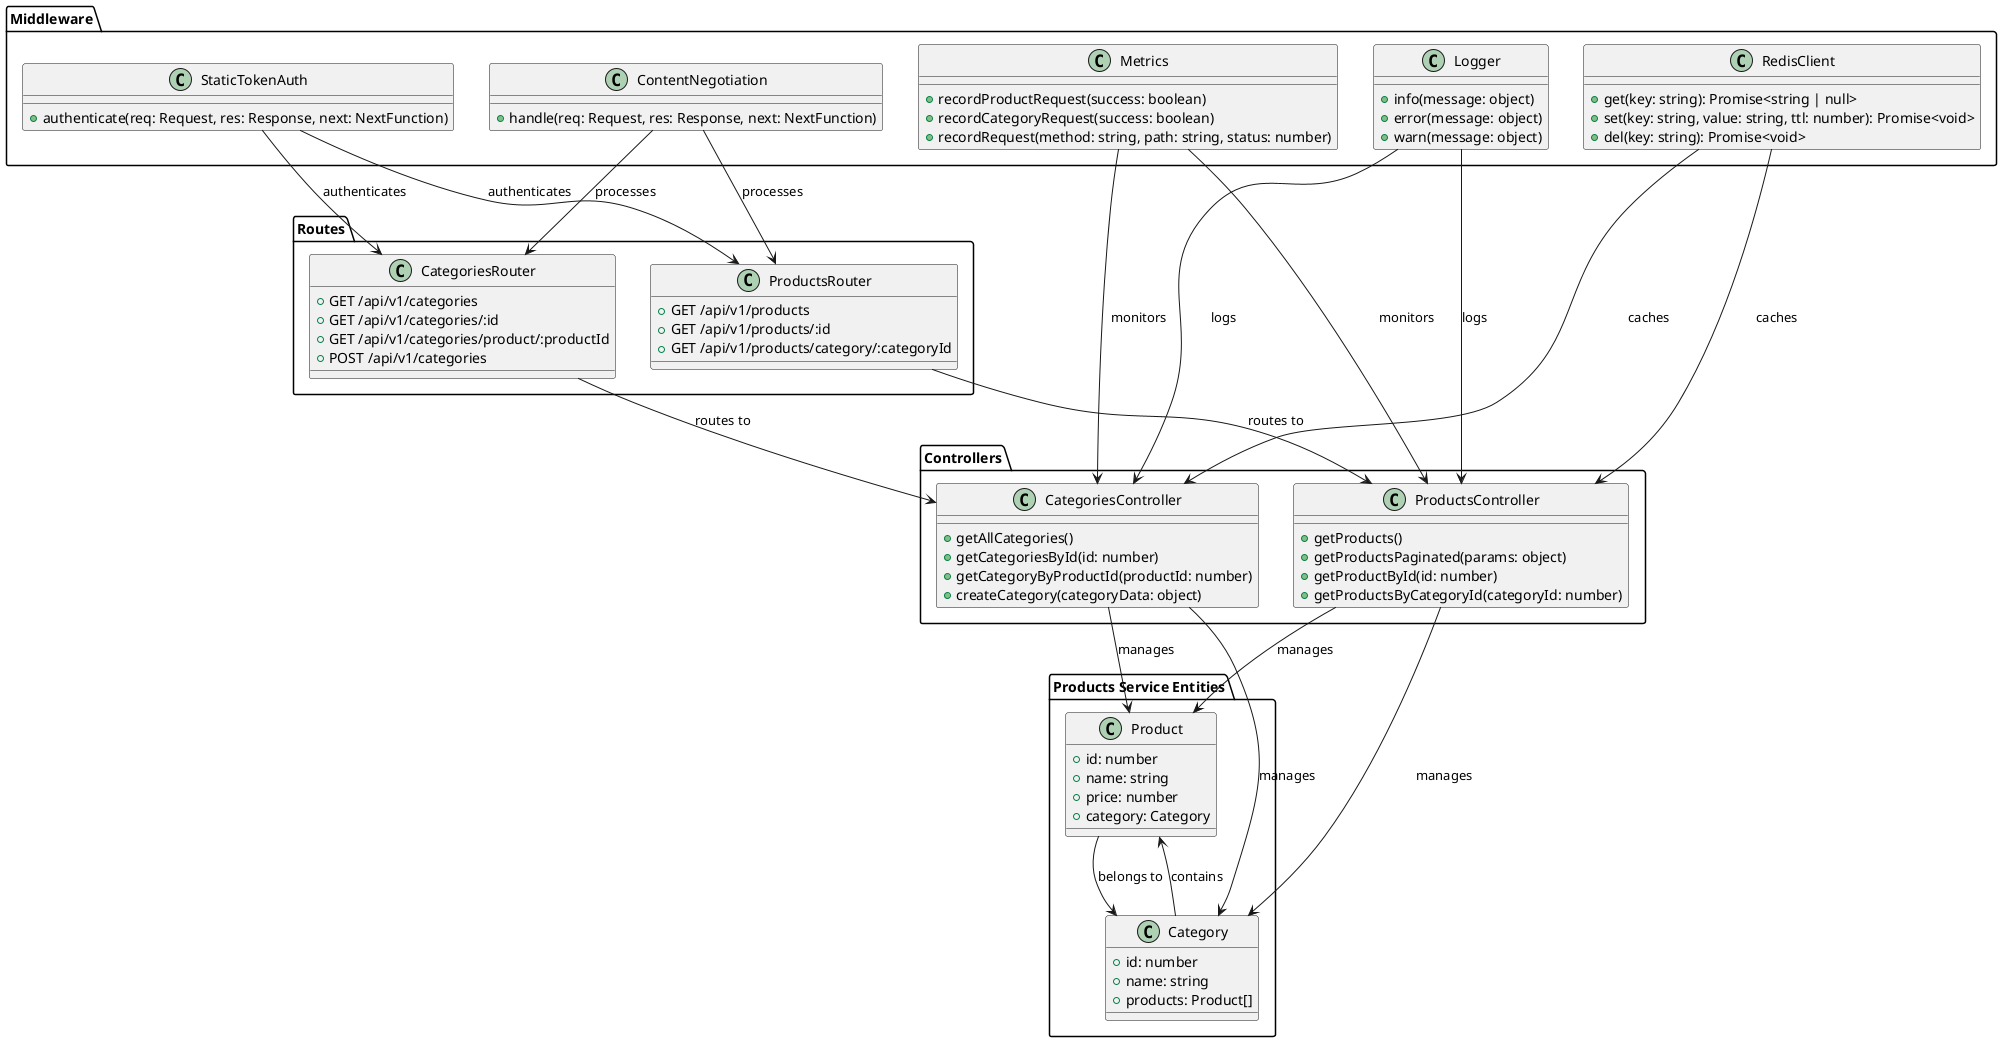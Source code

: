 @startuml products-service-class-diagram

package "Products Service Entities" {
    class Product {
        + id: number
        + name: string
        + price: number
        + category: Category
    }

    class Category {
        + id: number
        + name: string
        + products: Product[]
    }
}

package "Controllers" {    
    class ProductsController {
        + getProducts()
        + getProductsPaginated(params: object)
        + getProductById(id: number)
        + getProductsByCategoryId(categoryId: number)
    }

    class CategoriesController {
        + getAllCategories()
        + getCategoriesById(id: number)
        + getCategoryByProductId(productId: number)
        + createCategory(categoryData: object)
    }
}

package "Middleware" {
    class ContentNegotiation {
        + handle(req: Request, res: Response, next: NextFunction)
    }

    class Logger {
        + info(message: object)
        + error(message: object)
        + warn(message: object)
    }

    class Metrics {
        + recordProductRequest(success: boolean)
        + recordCategoryRequest(success: boolean)
        + recordRequest(method: string, path: string, status: number)
    }

    class StaticTokenAuth {
        + authenticate(req: Request, res: Response, next: NextFunction)
    }

    class RedisClient {
        + get(key: string): Promise<string | null>
        + set(key: string, value: string, ttl: number): Promise<void>
        + del(key: string): Promise<void>
    }
}

package "Routes" {    
    class ProductsRouter {
        + GET /api/v1/products
        + GET /api/v1/products/:id
        + GET /api/v1/products/category/:categoryId
    }

    class CategoriesRouter {
        + GET /api/v1/categories
        + GET /api/v1/categories/:id
        + GET /api/v1/categories/product/:productId
        + POST /api/v1/categories
    }
}

' Relationships
ProductsController --> Product : manages
ProductsController --> Category : manages
CategoriesController --> Category : manages
CategoriesController --> Product : manages

ProductsRouter --> ProductsController : routes to
CategoriesRouter --> CategoriesController : routes to

ContentNegotiation --> ProductsRouter : processes
ContentNegotiation --> CategoriesRouter : processes

Logger --> ProductsController : logs
Logger --> CategoriesController : logs

Metrics --> ProductsController : monitors
Metrics --> CategoriesController : monitors

StaticTokenAuth --> ProductsRouter : authenticates
StaticTokenAuth --> CategoriesRouter : authenticates

RedisClient --> ProductsController : caches
RedisClient --> CategoriesController : caches

Product --> Category : belongs to
Category --> Product : contains

@enduml
